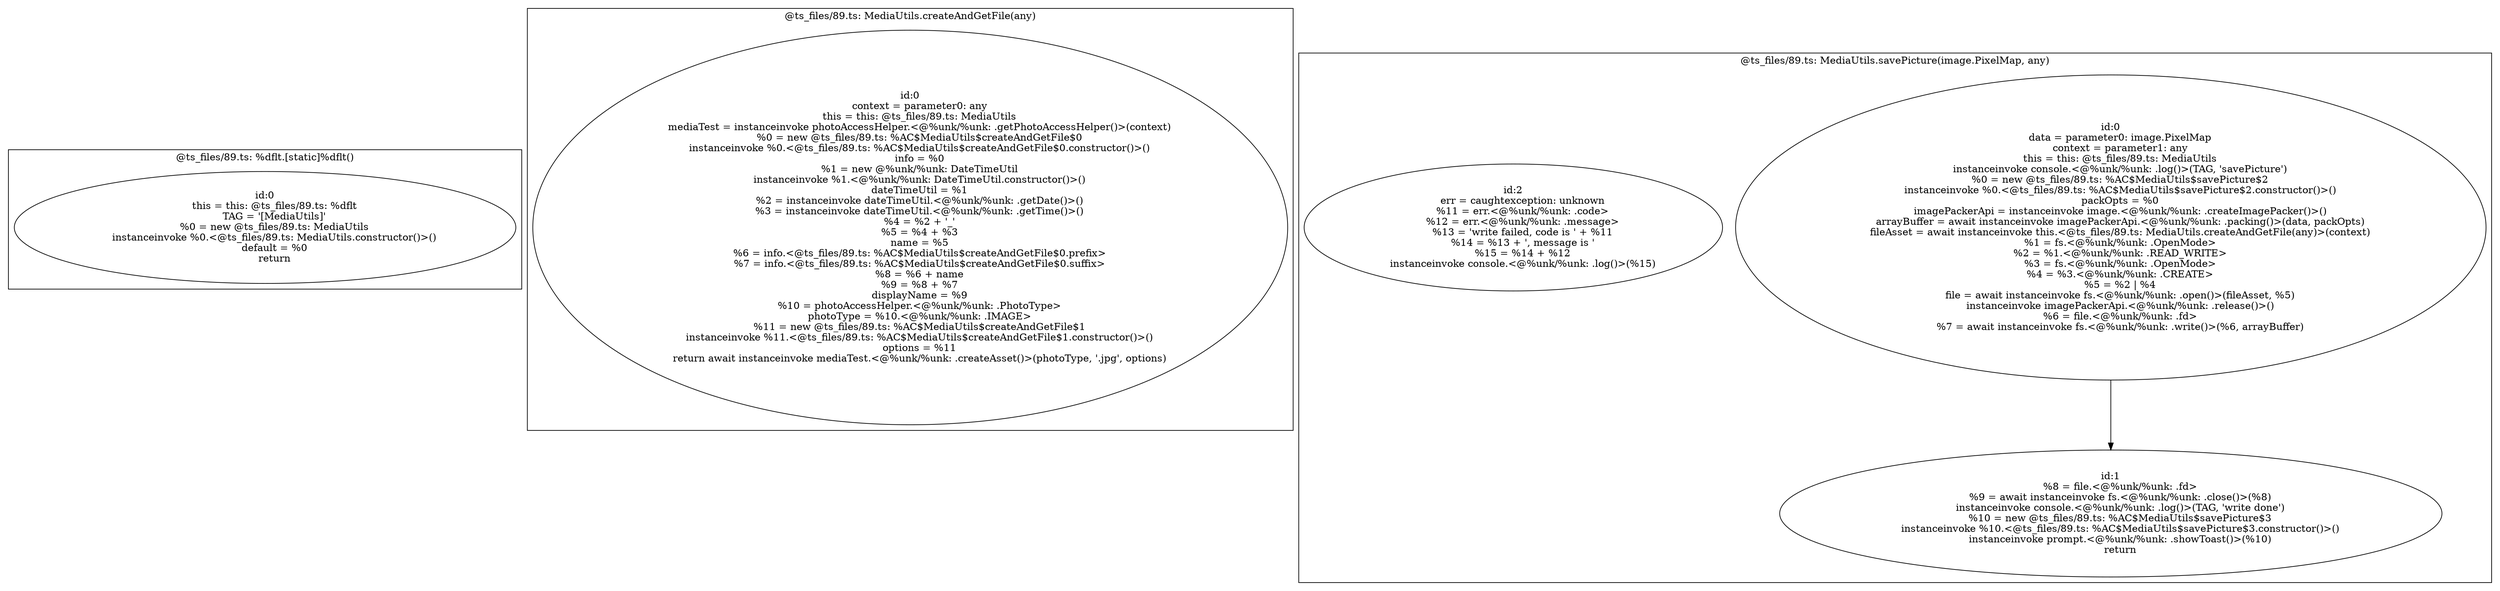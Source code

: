 digraph "89.ts" {
subgraph "cluster_@ts_files/89.ts: %dflt.[static]%dflt()" {
  label="@ts_files/89.ts: %dflt.[static]%dflt()";
  Node33330 [label="id:0
      this = this: @ts_files/89.ts: %dflt
      TAG = '[MediaUtils]'
      %0 = new @ts_files/89.ts: MediaUtils
      instanceinvoke %0.<@ts_files/89.ts: MediaUtils.constructor()>()
      default = %0
      return"];
}
subgraph "cluster_@ts_files/89.ts: MediaUtils.createAndGetFile(any)" {
  label="@ts_files/89.ts: MediaUtils.createAndGetFile(any)";
  Node44870 [label="id:0
      context = parameter0: any
      this = this: @ts_files/89.ts: MediaUtils
      mediaTest = instanceinvoke photoAccessHelper.<@%unk/%unk: .getPhotoAccessHelper()>(context)
      %0 = new @ts_files/89.ts: %AC$MediaUtils$createAndGetFile$0
      instanceinvoke %0.<@ts_files/89.ts: %AC$MediaUtils$createAndGetFile$0.constructor()>()
      info = %0
      %1 = new @%unk/%unk: DateTimeUtil
      instanceinvoke %1.<@%unk/%unk: DateTimeUtil.constructor()>()
      dateTimeUtil = %1
      %2 = instanceinvoke dateTimeUtil.<@%unk/%unk: .getDate()>()
      %3 = instanceinvoke dateTimeUtil.<@%unk/%unk: .getTime()>()
      %4 = %2 + '_'
      %5 = %4 + %3
      name = %5
      %6 = info.<@ts_files/89.ts: %AC$MediaUtils$createAndGetFile$0.prefix>
      %7 = info.<@ts_files/89.ts: %AC$MediaUtils$createAndGetFile$0.suffix>
      %8 = %6 + name
      %9 = %8 + %7
      displayName = %9
      %10 = photoAccessHelper.<@%unk/%unk: .PhotoType>
      photoType = %10.<@%unk/%unk: .IMAGE>
      %11 = new @ts_files/89.ts: %AC$MediaUtils$createAndGetFile$1
      instanceinvoke %11.<@ts_files/89.ts: %AC$MediaUtils$createAndGetFile$1.constructor()>()
      options = %11
      return await instanceinvoke mediaTest.<@%unk/%unk: .createAsset()>(photoType, '.jpg', options)"];
}
subgraph "cluster_@ts_files/89.ts: MediaUtils.savePicture(image.PixelMap, any)" {
  label="@ts_files/89.ts: MediaUtils.savePicture(image.PixelMap, any)";
  Node55120 [label="id:0
      data = parameter0: image.PixelMap
      context = parameter1: any
      this = this: @ts_files/89.ts: MediaUtils
      instanceinvoke console.<@%unk/%unk: .log()>(TAG, 'savePicture')
      %0 = new @ts_files/89.ts: %AC$MediaUtils$savePicture$2
      instanceinvoke %0.<@ts_files/89.ts: %AC$MediaUtils$savePicture$2.constructor()>()
      packOpts = %0
      imagePackerApi = instanceinvoke image.<@%unk/%unk: .createImagePacker()>()
      arrayBuffer = await instanceinvoke imagePackerApi.<@%unk/%unk: .packing()>(data, packOpts)
      fileAsset = await instanceinvoke this.<@ts_files/89.ts: MediaUtils.createAndGetFile(any)>(context)
      %1 = fs.<@%unk/%unk: .OpenMode>
      %2 = %1.<@%unk/%unk: .READ_WRITE>
      %3 = fs.<@%unk/%unk: .OpenMode>
      %4 = %3.<@%unk/%unk: .CREATE>
      %5 = %2 | %4
      file = await instanceinvoke fs.<@%unk/%unk: .open()>(fileAsset, %5)
      instanceinvoke imagePackerApi.<@%unk/%unk: .release()>()
      %6 = file.<@%unk/%unk: .fd>
      %7 = await instanceinvoke fs.<@%unk/%unk: .write()>(%6, arrayBuffer)"];
  Node55121 [label="id:1
      %8 = file.<@%unk/%unk: .fd>
      %9 = await instanceinvoke fs.<@%unk/%unk: .close()>(%8)
      instanceinvoke console.<@%unk/%unk: .log()>(TAG, 'write done')
      %10 = new @ts_files/89.ts: %AC$MediaUtils$savePicture$3
      instanceinvoke %10.<@ts_files/89.ts: %AC$MediaUtils$savePicture$3.constructor()>()
      instanceinvoke prompt.<@%unk/%unk: .showToast()>(%10)
      return"];
  Node55122 [label="id:2
      err = caughtexception: unknown
      %11 = err.<@%unk/%unk: .code>
      %12 = err.<@%unk/%unk: .message>
      %13 = 'write failed, code is ' + %11
      %14 = %13 + ', message is '
      %15 = %14 + %12
      instanceinvoke console.<@%unk/%unk: .log()>(%15)"];
  Node55120 -> Node55121;
}
}
